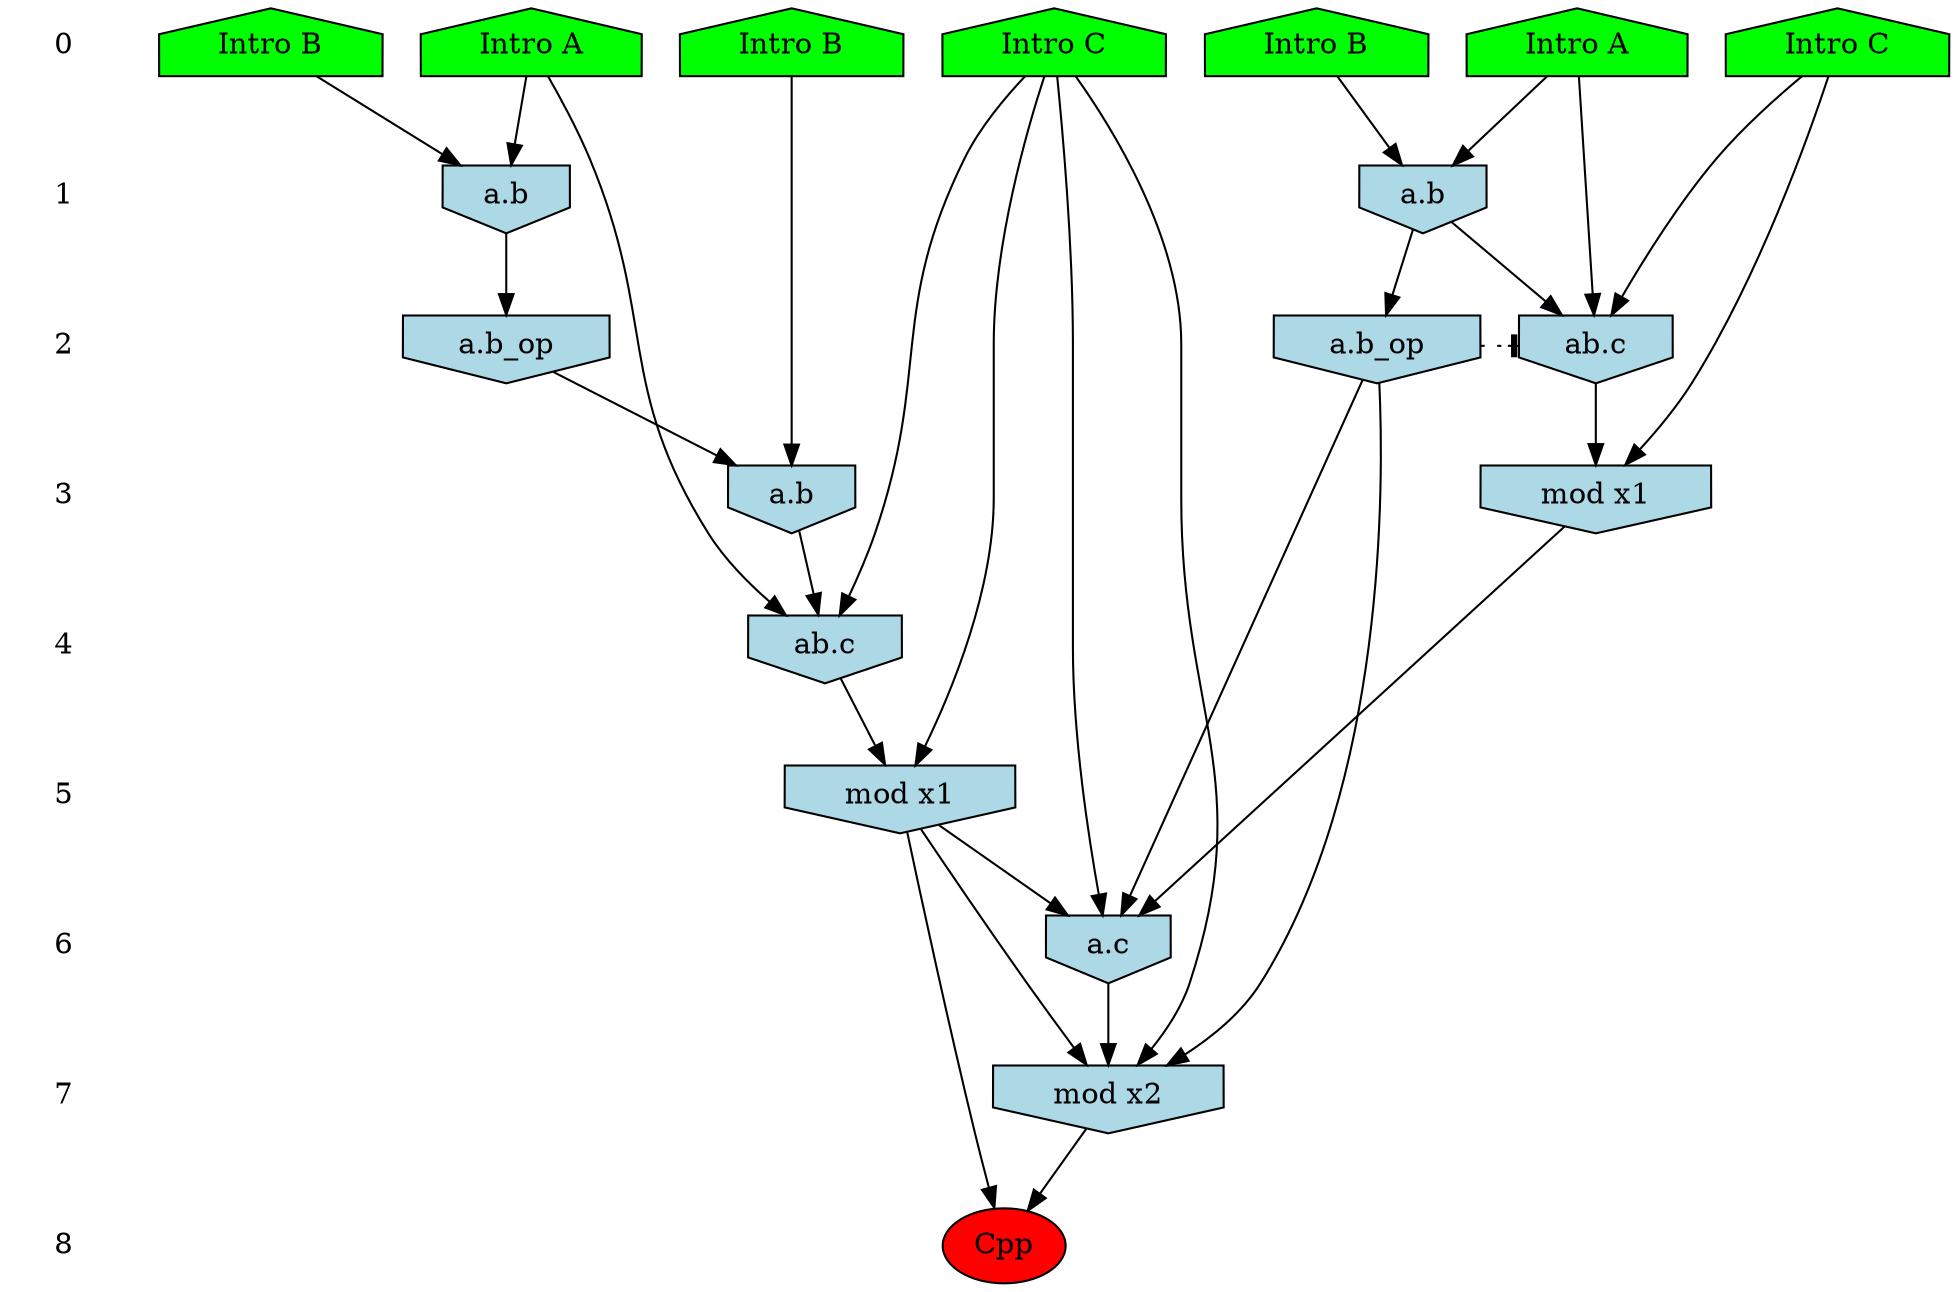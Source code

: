 /* Compression of 1 causal flows obtained in average at 1.907335E+01 t.u */
/* Compressed causal flows were: [3469] */
digraph G{
 ranksep=.5 ; 
{ rank = same ; "0" [shape=plaintext] ; node_1 [label ="Intro B", shape=house, style=filled, fillcolor=green] ;
node_2 [label ="Intro A", shape=house, style=filled, fillcolor=green] ;
node_3 [label ="Intro A", shape=house, style=filled, fillcolor=green] ;
node_4 [label ="Intro B", shape=house, style=filled, fillcolor=green] ;
node_5 [label ="Intro B", shape=house, style=filled, fillcolor=green] ;
node_6 [label ="Intro C", shape=house, style=filled, fillcolor=green] ;
node_7 [label ="Intro C", shape=house, style=filled, fillcolor=green] ;
}
{ rank = same ; "1" [shape=plaintext] ; node_8 [label="a.b", shape=invhouse, style=filled, fillcolor = lightblue] ;
node_10 [label="a.b", shape=invhouse, style=filled, fillcolor = lightblue] ;
}
{ rank = same ; "2" [shape=plaintext] ; node_9 [label="ab.c", shape=invhouse, style=filled, fillcolor = lightblue] ;
node_11 [label="a.b_op", shape=invhouse, style=filled, fillcolor = lightblue] ;
node_12 [label="a.b_op", shape=invhouse, style=filled, fillcolor = lightblue] ;
}
{ rank = same ; "3" [shape=plaintext] ; node_13 [label="a.b", shape=invhouse, style=filled, fillcolor = lightblue] ;
node_15 [label="mod x1", shape=invhouse, style=filled, fillcolor = lightblue] ;
}
{ rank = same ; "4" [shape=plaintext] ; node_14 [label="ab.c", shape=invhouse, style=filled, fillcolor = lightblue] ;
}
{ rank = same ; "5" [shape=plaintext] ; node_16 [label="mod x1", shape=invhouse, style=filled, fillcolor = lightblue] ;
}
{ rank = same ; "6" [shape=plaintext] ; node_17 [label="a.c", shape=invhouse, style=filled, fillcolor = lightblue] ;
}
{ rank = same ; "7" [shape=plaintext] ; node_18 [label="mod x2", shape=invhouse, style=filled, fillcolor = lightblue] ;
}
{ rank = same ; "8" [shape=plaintext] ; node_19 [label ="Cpp", style=filled, fillcolor=red] ;
}
"0" -> "1" [style="invis"]; 
"1" -> "2" [style="invis"]; 
"2" -> "3" [style="invis"]; 
"3" -> "4" [style="invis"]; 
"4" -> "5" [style="invis"]; 
"5" -> "6" [style="invis"]; 
"6" -> "7" [style="invis"]; 
"7" -> "8" [style="invis"]; 
node_3 -> node_8
node_4 -> node_8
node_3 -> node_9
node_6 -> node_9
node_8 -> node_9
node_2 -> node_10
node_5 -> node_10
node_10 -> node_11
node_8 -> node_12
node_1 -> node_13
node_11 -> node_13
node_2 -> node_14
node_7 -> node_14
node_13 -> node_14
node_6 -> node_15
node_9 -> node_15
node_7 -> node_16
node_14 -> node_16
node_7 -> node_17
node_12 -> node_17
node_15 -> node_17
node_16 -> node_17
node_7 -> node_18
node_12 -> node_18
node_16 -> node_18
node_17 -> node_18
node_16 -> node_19
node_18 -> node_19
node_12 -> node_9 [style=dotted, arrowhead = tee] 
}
/*
 Dot generation time: 0.000706
*/